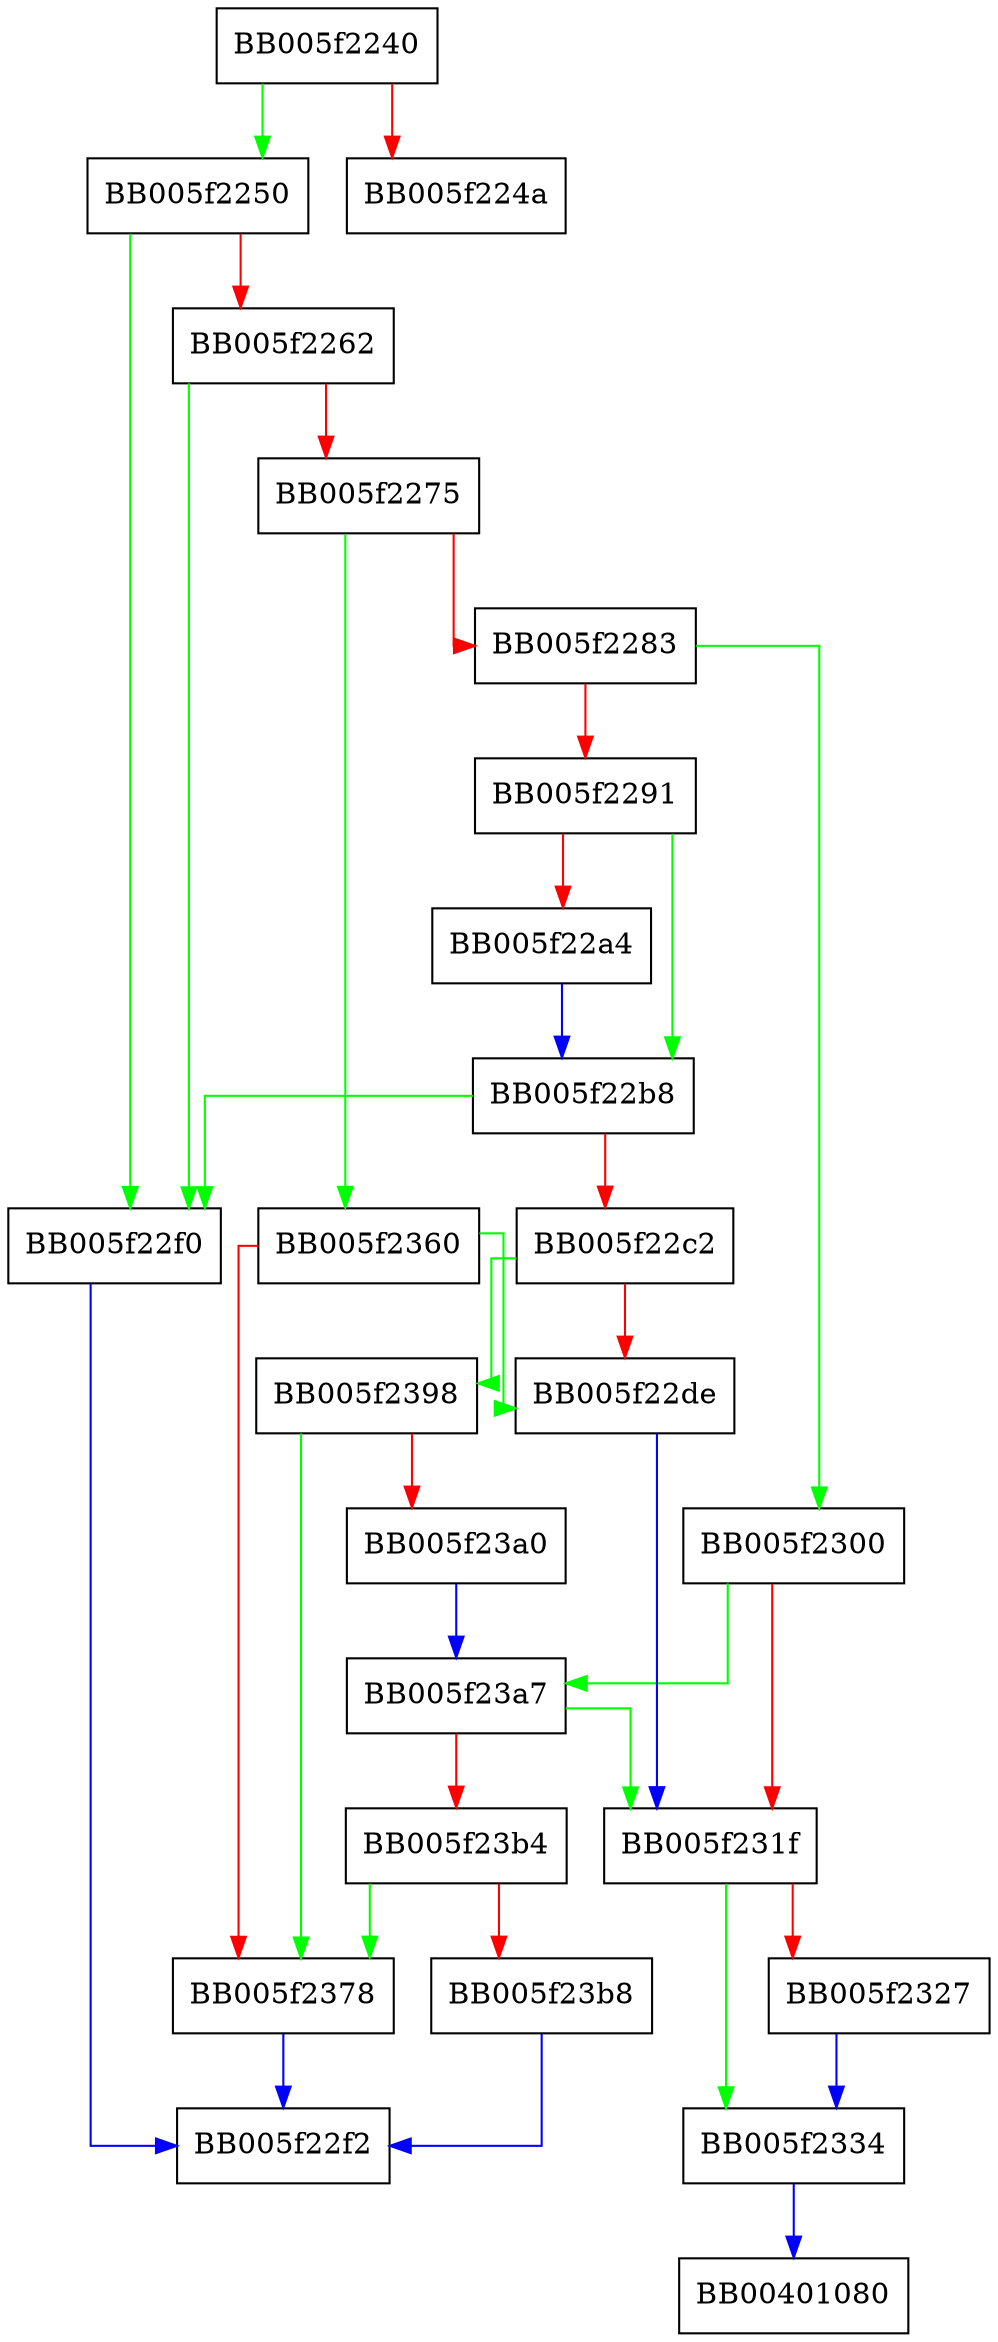 digraph WPACKET_memset {
  node [shape="box"];
  graph [splines=ortho];
  BB005f2240 -> BB005f2250 [color="green"];
  BB005f2240 -> BB005f224a [color="red"];
  BB005f2250 -> BB005f22f0 [color="green"];
  BB005f2250 -> BB005f2262 [color="red"];
  BB005f2262 -> BB005f22f0 [color="green"];
  BB005f2262 -> BB005f2275 [color="red"];
  BB005f2275 -> BB005f2360 [color="green"];
  BB005f2275 -> BB005f2283 [color="red"];
  BB005f2283 -> BB005f2300 [color="green"];
  BB005f2283 -> BB005f2291 [color="red"];
  BB005f2291 -> BB005f22b8 [color="green"];
  BB005f2291 -> BB005f22a4 [color="red"];
  BB005f22a4 -> BB005f22b8 [color="blue"];
  BB005f22b8 -> BB005f22f0 [color="green"];
  BB005f22b8 -> BB005f22c2 [color="red"];
  BB005f22c2 -> BB005f2398 [color="green"];
  BB005f22c2 -> BB005f22de [color="red"];
  BB005f22de -> BB005f231f [color="blue"];
  BB005f22f0 -> BB005f22f2 [color="blue"];
  BB005f2300 -> BB005f23a7 [color="green"];
  BB005f2300 -> BB005f231f [color="red"];
  BB005f231f -> BB005f2334 [color="green"];
  BB005f231f -> BB005f2327 [color="red"];
  BB005f2327 -> BB005f2334 [color="blue"];
  BB005f2334 -> BB00401080 [color="blue"];
  BB005f2360 -> BB005f22de [color="green"];
  BB005f2360 -> BB005f2378 [color="red"];
  BB005f2378 -> BB005f22f2 [color="blue"];
  BB005f2398 -> BB005f2378 [color="green"];
  BB005f2398 -> BB005f23a0 [color="red"];
  BB005f23a0 -> BB005f23a7 [color="blue"];
  BB005f23a7 -> BB005f231f [color="green"];
  BB005f23a7 -> BB005f23b4 [color="red"];
  BB005f23b4 -> BB005f2378 [color="green"];
  BB005f23b4 -> BB005f23b8 [color="red"];
  BB005f23b8 -> BB005f22f2 [color="blue"];
}